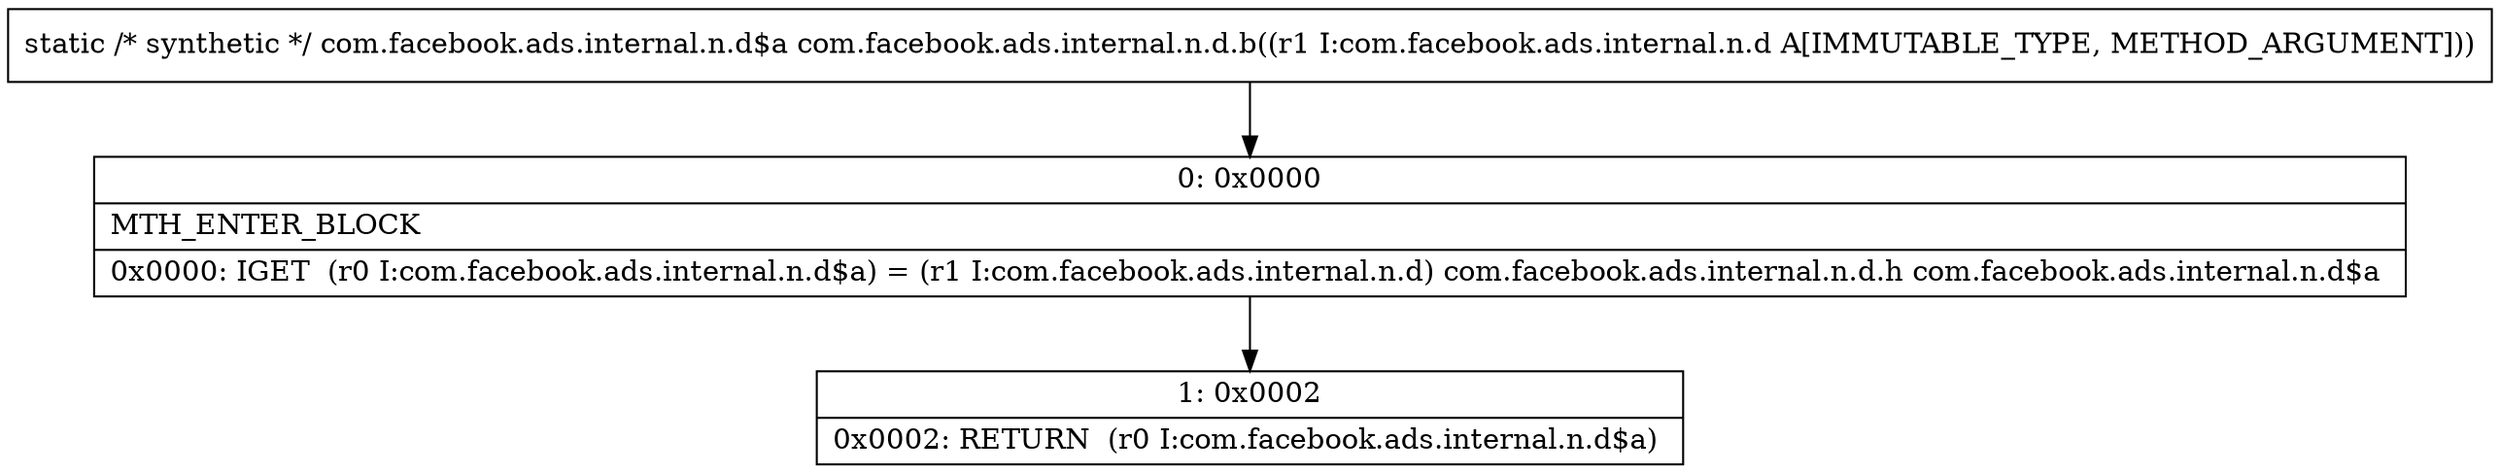 digraph "CFG forcom.facebook.ads.internal.n.d.b(Lcom\/facebook\/ads\/internal\/n\/d;)Lcom\/facebook\/ads\/internal\/n\/d$a;" {
Node_0 [shape=record,label="{0\:\ 0x0000|MTH_ENTER_BLOCK\l|0x0000: IGET  (r0 I:com.facebook.ads.internal.n.d$a) = (r1 I:com.facebook.ads.internal.n.d) com.facebook.ads.internal.n.d.h com.facebook.ads.internal.n.d$a \l}"];
Node_1 [shape=record,label="{1\:\ 0x0002|0x0002: RETURN  (r0 I:com.facebook.ads.internal.n.d$a) \l}"];
MethodNode[shape=record,label="{static \/* synthetic *\/ com.facebook.ads.internal.n.d$a com.facebook.ads.internal.n.d.b((r1 I:com.facebook.ads.internal.n.d A[IMMUTABLE_TYPE, METHOD_ARGUMENT])) }"];
MethodNode -> Node_0;
Node_0 -> Node_1;
}

